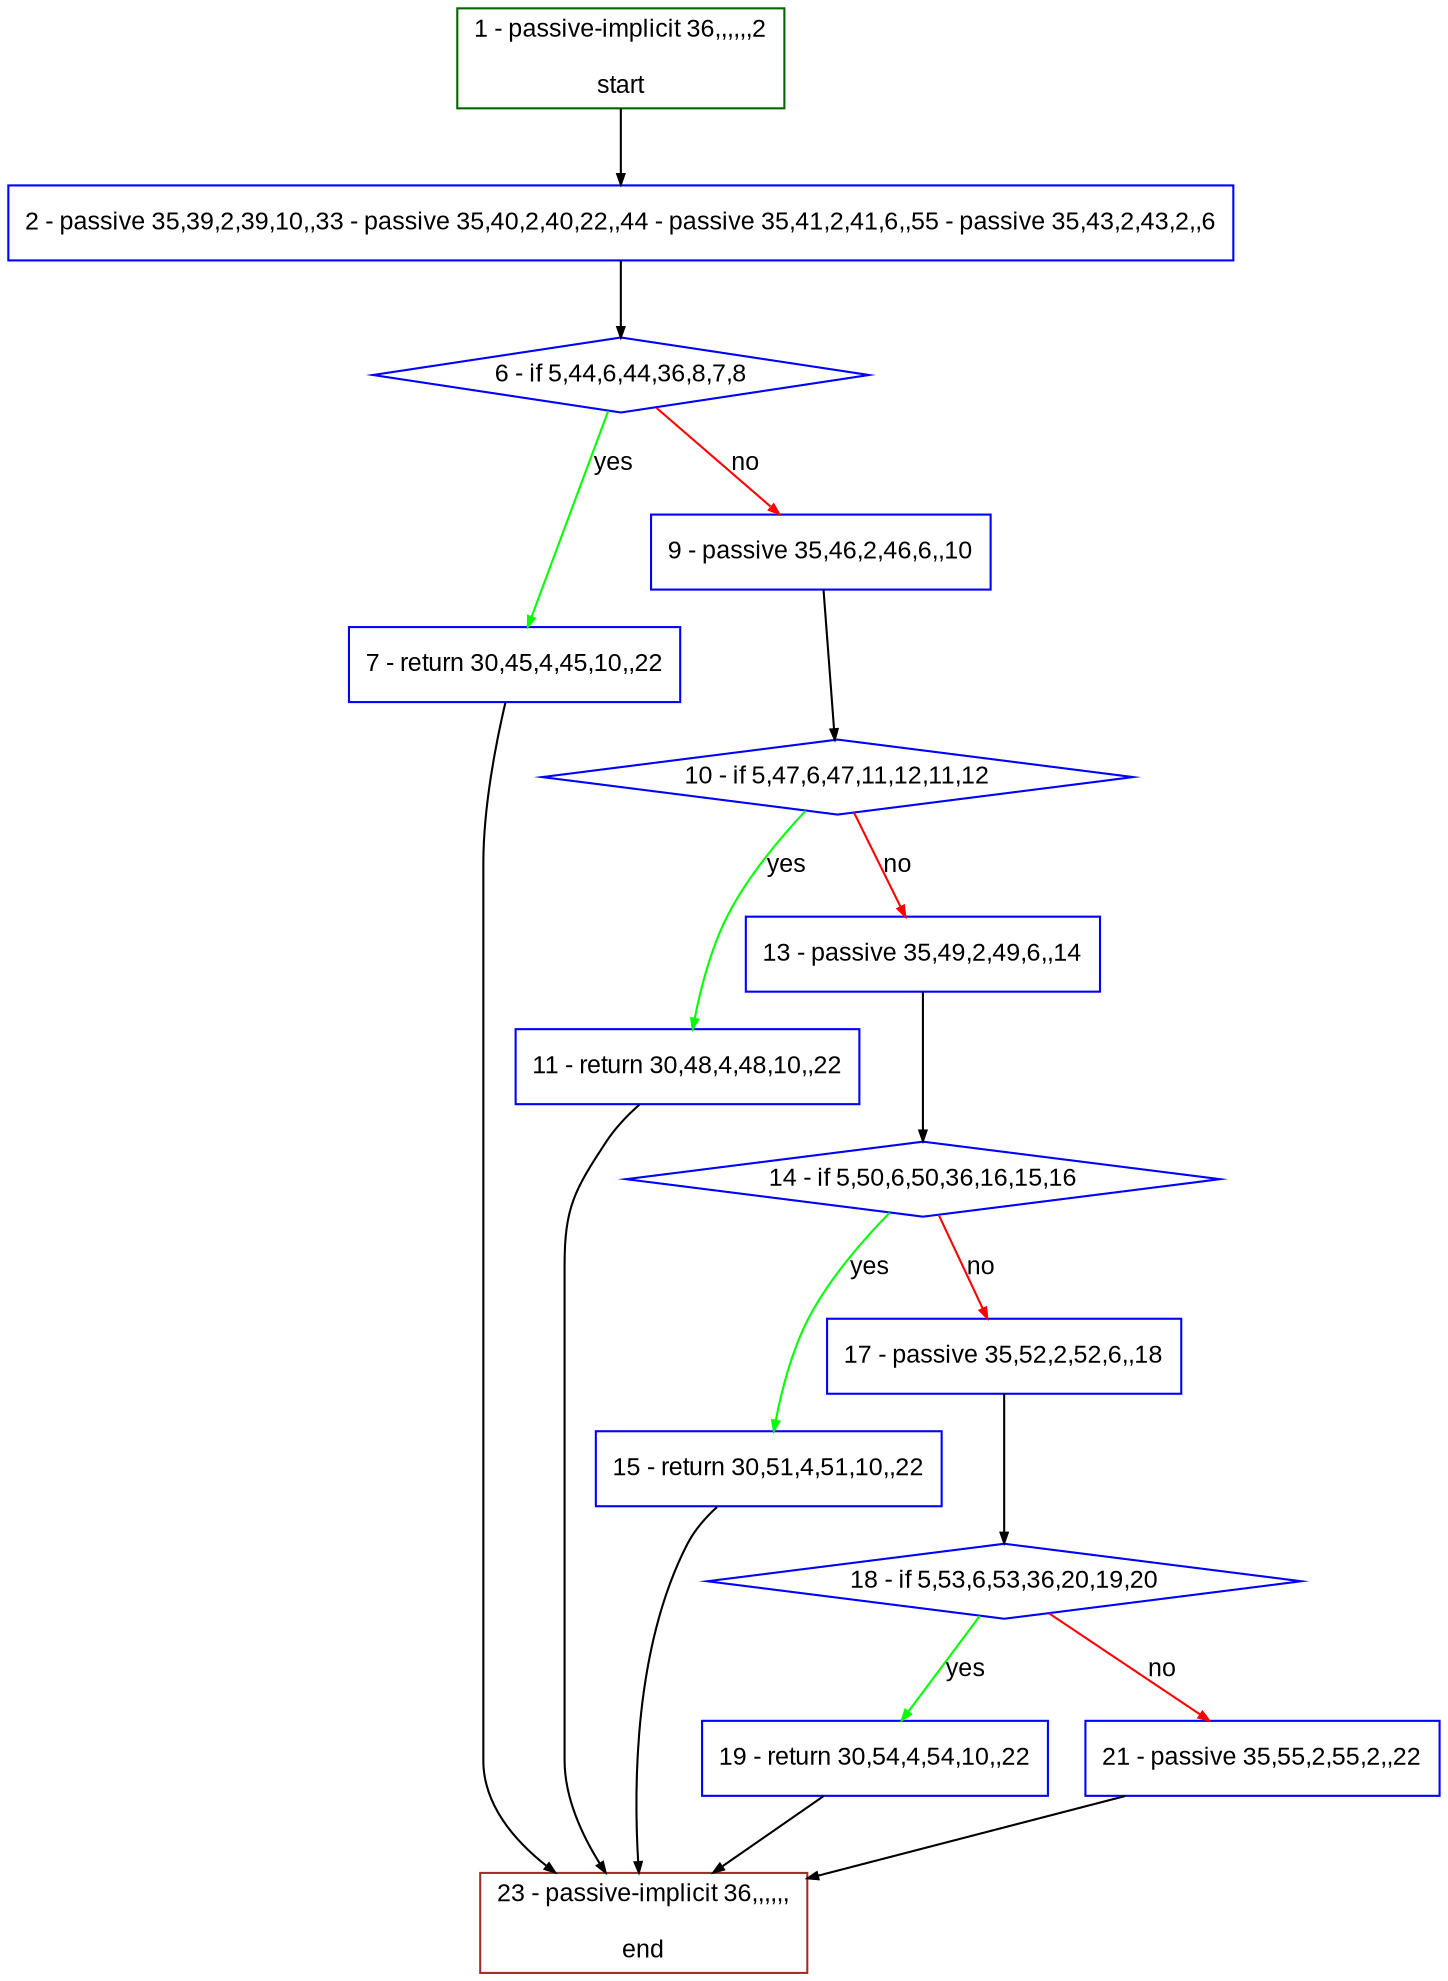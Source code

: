 digraph "" {
  graph [bgcolor="white", fillcolor="#FFFFCC", pack="true", packmode="clust", fontname="Arial", label="", fontsize="12", compound="true", style="rounded,filled"];
  node [node_initialized="no", fillcolor="white", fontname="Arial", label="", color="grey", fontsize="12", fixedsize="false", compound="true", shape="rectangle", style="filled"];
  edge [arrowtail="none", lhead="", fontcolor="black", fontname="Arial", label="", color="black", fontsize="12", arrowhead="normal", arrowsize="0.5", compound="true", ltail="", dir="forward"];
  __N1 [fillcolor="#ffffff", label="2 - passive 35,39,2,39,10,,33 - passive 35,40,2,40,22,,44 - passive 35,41,2,41,6,,55 - passive 35,43,2,43,2,,6", color="#0000ff", shape="box", style="filled"];
  __N2 [fillcolor="#ffffff", label="1 - passive-implicit 36,,,,,,2\n\nstart", color="#006400", shape="box", style="filled"];
  __N3 [fillcolor="#ffffff", label="6 - if 5,44,6,44,36,8,7,8", color="#0000ff", shape="diamond", style="filled"];
  __N4 [fillcolor="#ffffff", label="7 - return 30,45,4,45,10,,22", color="#0000ff", shape="box", style="filled"];
  __N5 [fillcolor="#ffffff", label="9 - passive 35,46,2,46,6,,10", color="#0000ff", shape="box", style="filled"];
  __N6 [fillcolor="#ffffff", label="23 - passive-implicit 36,,,,,,\n\nend", color="#a52a2a", shape="box", style="filled"];
  __N7 [fillcolor="#ffffff", label="10 - if 5,47,6,47,11,12,11,12", color="#0000ff", shape="diamond", style="filled"];
  __N8 [fillcolor="#ffffff", label="11 - return 30,48,4,48,10,,22", color="#0000ff", shape="box", style="filled"];
  __N9 [fillcolor="#ffffff", label="13 - passive 35,49,2,49,6,,14", color="#0000ff", shape="box", style="filled"];
  __N10 [fillcolor="#ffffff", label="14 - if 5,50,6,50,36,16,15,16", color="#0000ff", shape="diamond", style="filled"];
  __N11 [fillcolor="#ffffff", label="15 - return 30,51,4,51,10,,22", color="#0000ff", shape="box", style="filled"];
  __N12 [fillcolor="#ffffff", label="17 - passive 35,52,2,52,6,,18", color="#0000ff", shape="box", style="filled"];
  __N13 [fillcolor="#ffffff", label="18 - if 5,53,6,53,36,20,19,20", color="#0000ff", shape="diamond", style="filled"];
  __N14 [fillcolor="#ffffff", label="19 - return 30,54,4,54,10,,22", color="#0000ff", shape="box", style="filled"];
  __N15 [fillcolor="#ffffff", label="21 - passive 35,55,2,55,2,,22", color="#0000ff", shape="box", style="filled"];
  __N2 -> __N1 [arrowtail="none", color="#000000", label="", arrowhead="normal", dir="forward"];
  __N1 -> __N3 [arrowtail="none", color="#000000", label="", arrowhead="normal", dir="forward"];
  __N3 -> __N4 [arrowtail="none", color="#00ff00", label="yes", arrowhead="normal", dir="forward"];
  __N3 -> __N5 [arrowtail="none", color="#ff0000", label="no", arrowhead="normal", dir="forward"];
  __N4 -> __N6 [arrowtail="none", color="#000000", label="", arrowhead="normal", dir="forward"];
  __N5 -> __N7 [arrowtail="none", color="#000000", label="", arrowhead="normal", dir="forward"];
  __N7 -> __N8 [arrowtail="none", color="#00ff00", label="yes", arrowhead="normal", dir="forward"];
  __N7 -> __N9 [arrowtail="none", color="#ff0000", label="no", arrowhead="normal", dir="forward"];
  __N8 -> __N6 [arrowtail="none", color="#000000", label="", arrowhead="normal", dir="forward"];
  __N9 -> __N10 [arrowtail="none", color="#000000", label="", arrowhead="normal", dir="forward"];
  __N10 -> __N11 [arrowtail="none", color="#00ff00", label="yes", arrowhead="normal", dir="forward"];
  __N10 -> __N12 [arrowtail="none", color="#ff0000", label="no", arrowhead="normal", dir="forward"];
  __N11 -> __N6 [arrowtail="none", color="#000000", label="", arrowhead="normal", dir="forward"];
  __N12 -> __N13 [arrowtail="none", color="#000000", label="", arrowhead="normal", dir="forward"];
  __N13 -> __N14 [arrowtail="none", color="#00ff00", label="yes", arrowhead="normal", dir="forward"];
  __N13 -> __N15 [arrowtail="none", color="#ff0000", label="no", arrowhead="normal", dir="forward"];
  __N14 -> __N6 [arrowtail="none", color="#000000", label="", arrowhead="normal", dir="forward"];
  __N15 -> __N6 [arrowtail="none", color="#000000", label="", arrowhead="normal", dir="forward"];
}
